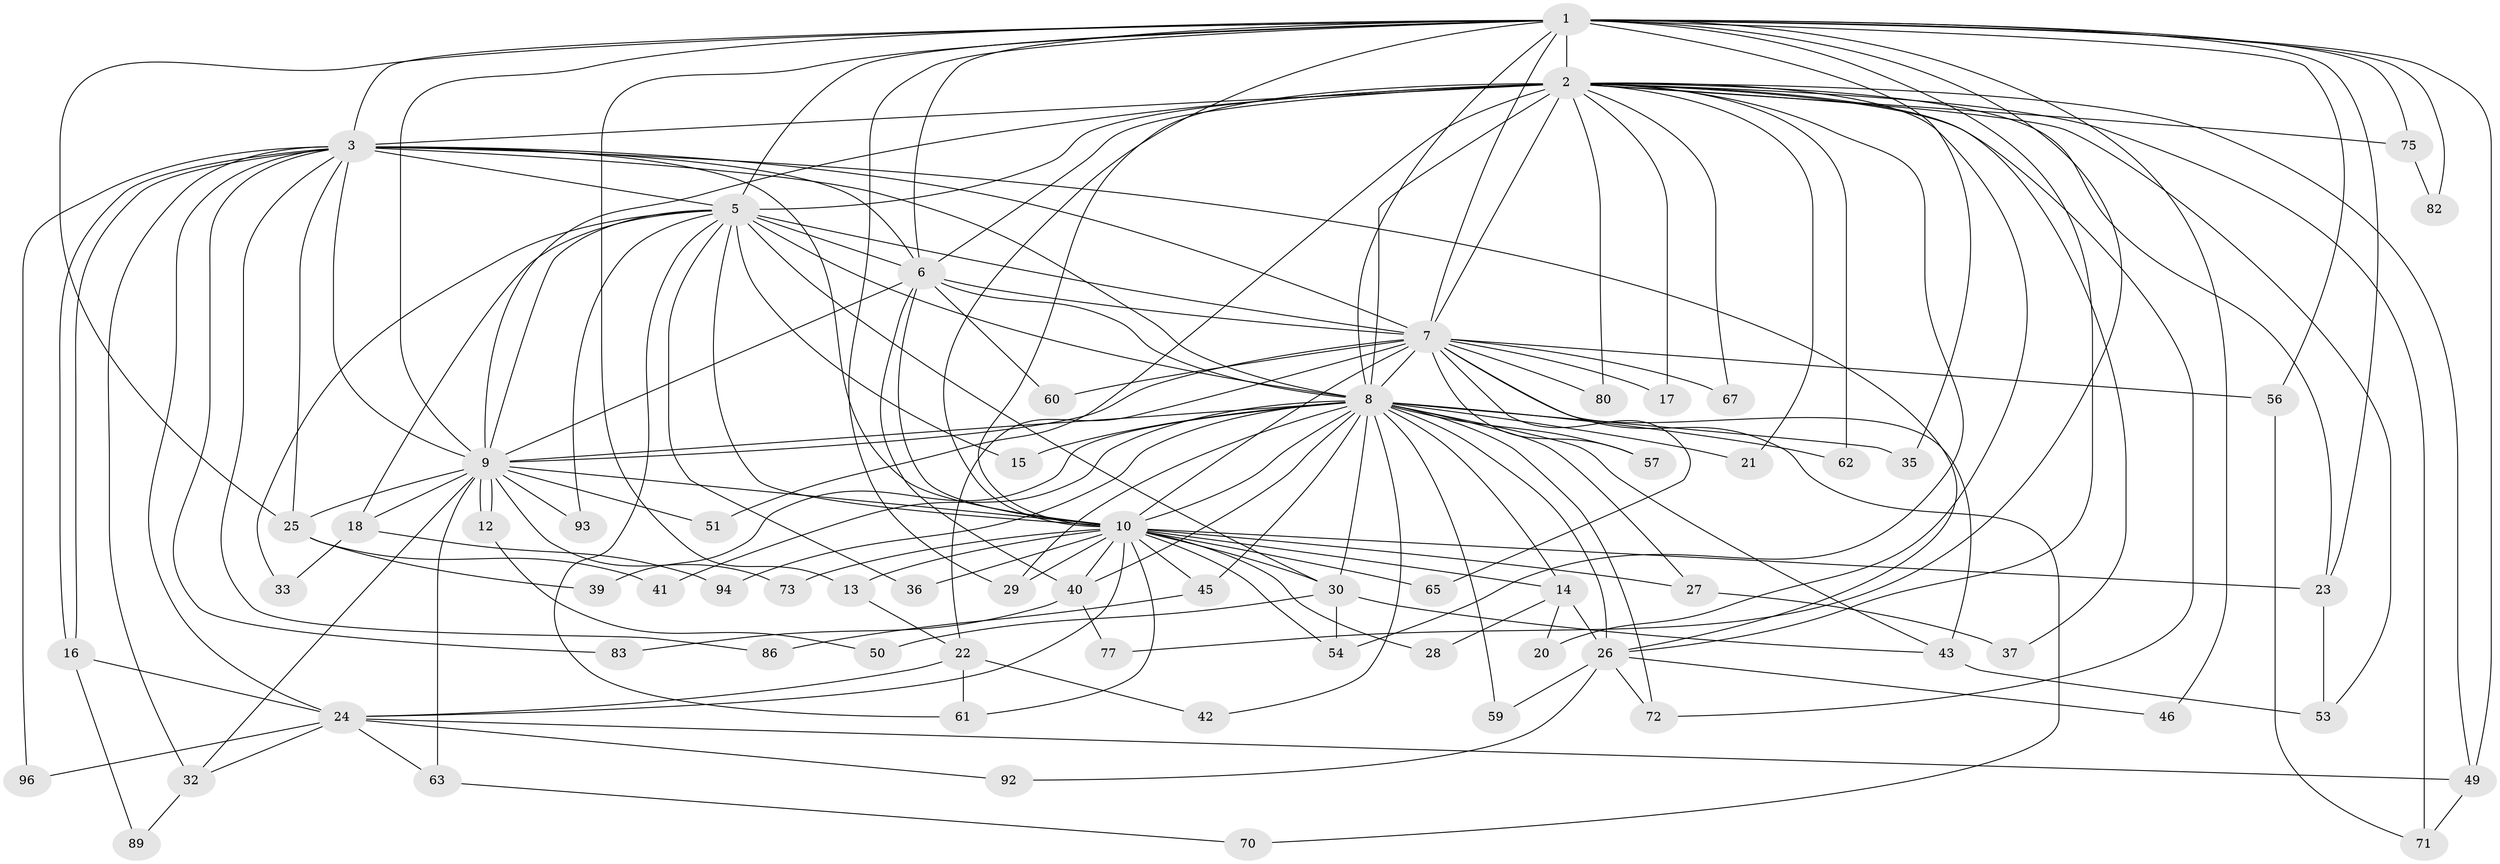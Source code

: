 // Generated by graph-tools (version 1.1) at 2025/23/03/03/25 07:23:46]
// undirected, 68 vertices, 171 edges
graph export_dot {
graph [start="1"]
  node [color=gray90,style=filled];
  1 [super="+44"];
  2 [super="+4"];
  3 [super="+69"];
  5 [super="+11"];
  6 [super="+76"];
  7 [super="+52"];
  8 [super="+19"];
  9 [super="+48"];
  10 [super="+68"];
  12;
  13;
  14 [super="+55"];
  15;
  16 [super="+95"];
  17;
  18;
  20;
  21;
  22 [super="+34"];
  23 [super="+78"];
  24 [super="+31"];
  25 [super="+88"];
  26 [super="+81"];
  27;
  28;
  29 [super="+85"];
  30 [super="+47"];
  32 [super="+38"];
  33;
  35;
  36;
  37;
  39;
  40 [super="+64"];
  41;
  42;
  43 [super="+91"];
  45;
  46;
  49 [super="+66"];
  50;
  51;
  53 [super="+58"];
  54 [super="+74"];
  56;
  57;
  59;
  60;
  61 [super="+84"];
  62;
  63;
  65;
  67 [super="+90"];
  70;
  71 [super="+79"];
  72 [super="+87"];
  73;
  75;
  77;
  80;
  82;
  83;
  86;
  89;
  92;
  93;
  94;
  96;
  1 -- 2 [weight=3];
  1 -- 3;
  1 -- 5;
  1 -- 6;
  1 -- 7;
  1 -- 8;
  1 -- 9;
  1 -- 10;
  1 -- 13;
  1 -- 25;
  1 -- 29;
  1 -- 35;
  1 -- 46;
  1 -- 49;
  1 -- 56;
  1 -- 75;
  1 -- 77;
  1 -- 82;
  1 -- 26;
  1 -- 23;
  2 -- 3 [weight=2];
  2 -- 5 [weight=3];
  2 -- 6 [weight=2];
  2 -- 7 [weight=2];
  2 -- 8 [weight=2];
  2 -- 9 [weight=2];
  2 -- 10 [weight=2];
  2 -- 17;
  2 -- 21;
  2 -- 23;
  2 -- 37;
  2 -- 51;
  2 -- 53;
  2 -- 67 [weight=2];
  2 -- 71;
  2 -- 80;
  2 -- 75;
  2 -- 20;
  2 -- 49;
  2 -- 54;
  2 -- 62;
  2 -- 72;
  3 -- 5;
  3 -- 6;
  3 -- 7;
  3 -- 8;
  3 -- 9;
  3 -- 10 [weight=2];
  3 -- 16;
  3 -- 16;
  3 -- 24;
  3 -- 26;
  3 -- 83;
  3 -- 86;
  3 -- 96;
  3 -- 25;
  3 -- 32;
  5 -- 6;
  5 -- 7;
  5 -- 8;
  5 -- 9;
  5 -- 10;
  5 -- 15;
  5 -- 18;
  5 -- 30;
  5 -- 33;
  5 -- 36;
  5 -- 93;
  5 -- 61;
  6 -- 7 [weight=2];
  6 -- 8;
  6 -- 9;
  6 -- 10 [weight=2];
  6 -- 40;
  6 -- 60;
  7 -- 8;
  7 -- 9 [weight=2];
  7 -- 10;
  7 -- 17;
  7 -- 22 [weight=2];
  7 -- 56;
  7 -- 57;
  7 -- 60;
  7 -- 65;
  7 -- 67;
  7 -- 70;
  7 -- 80;
  7 -- 43;
  8 -- 9 [weight=2];
  8 -- 10;
  8 -- 14;
  8 -- 15;
  8 -- 21;
  8 -- 26;
  8 -- 27;
  8 -- 29;
  8 -- 30;
  8 -- 35;
  8 -- 39;
  8 -- 40;
  8 -- 41;
  8 -- 42;
  8 -- 43;
  8 -- 45;
  8 -- 59;
  8 -- 62;
  8 -- 72;
  8 -- 94;
  8 -- 57;
  9 -- 10;
  9 -- 12;
  9 -- 12;
  9 -- 18;
  9 -- 25;
  9 -- 32;
  9 -- 51;
  9 -- 63;
  9 -- 73;
  9 -- 93;
  10 -- 13;
  10 -- 14;
  10 -- 23;
  10 -- 24;
  10 -- 27;
  10 -- 28;
  10 -- 36;
  10 -- 45;
  10 -- 65;
  10 -- 73;
  10 -- 54;
  10 -- 40;
  10 -- 61;
  10 -- 30;
  10 -- 29;
  12 -- 50;
  13 -- 22;
  14 -- 20;
  14 -- 28;
  14 -- 26;
  16 -- 89;
  16 -- 24 [weight=2];
  18 -- 33;
  18 -- 94;
  22 -- 42;
  22 -- 24;
  22 -- 61;
  23 -- 53;
  24 -- 32;
  24 -- 63;
  24 -- 92;
  24 -- 96;
  24 -- 49;
  25 -- 39;
  25 -- 41;
  26 -- 46;
  26 -- 59;
  26 -- 72;
  26 -- 92;
  27 -- 37;
  30 -- 43;
  30 -- 50;
  30 -- 54;
  32 -- 89;
  40 -- 83;
  40 -- 77;
  43 -- 53;
  45 -- 86;
  49 -- 71;
  56 -- 71;
  63 -- 70;
  75 -- 82;
}
